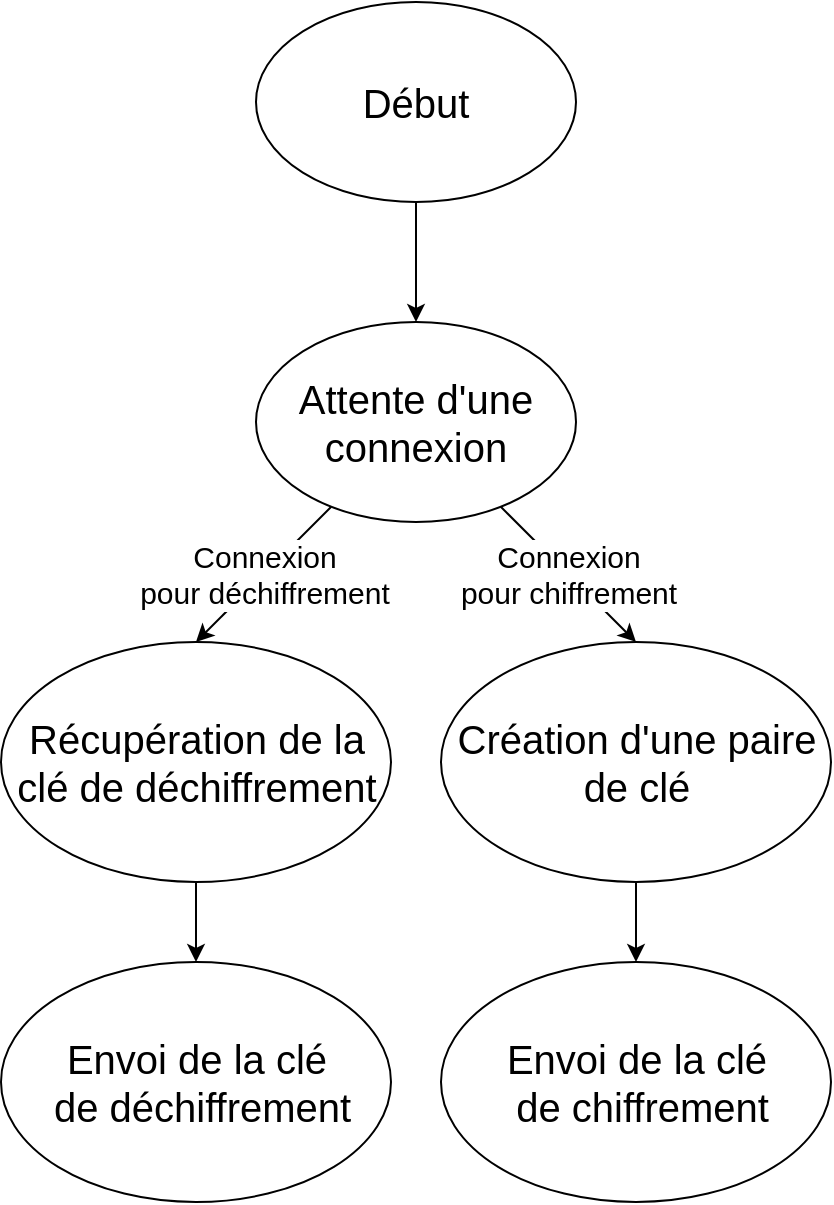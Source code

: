 <mxfile>
    <diagram id="EQvDlfnGMIsJ1YC3ExFf" name="Page-1">
        <mxGraphModel dx="482" dy="762" grid="1" gridSize="10" guides="1" tooltips="1" connect="1" arrows="1" fold="1" page="1" pageScale="1" pageWidth="1169" pageHeight="827" math="0" shadow="0">
            <root>
                <mxCell id="0"/>
                <mxCell id="1" parent="0"/>
                <mxCell id="4" style="edgeStyle=none;html=1;entryX=0.5;entryY=0;entryDx=0;entryDy=0;" parent="1" source="2" target="3" edge="1">
                    <mxGeometry relative="1" as="geometry"/>
                </mxCell>
                <mxCell id="2" value="&lt;font style=&quot;font-size: 20px;&quot;&gt;Début&lt;/font&gt;" style="ellipse;whiteSpace=wrap;html=1;" parent="1" vertex="1">
                    <mxGeometry x="480" y="80" width="160" height="100" as="geometry"/>
                </mxCell>
                <mxCell id="14" value="&lt;font style=&quot;font-size: 15px;&quot;&gt;Connexion &lt;br&gt;pour chiffrement&lt;/font&gt;" style="edgeStyle=none;html=1;entryX=0.5;entryY=0;entryDx=0;entryDy=0;" parent="1" source="3" target="13" edge="1">
                    <mxGeometry relative="1" as="geometry"/>
                </mxCell>
                <mxCell id="15" value="&lt;font style=&quot;font-size: 15px;&quot;&gt;Connexion&lt;br&gt;pour déchiffrement&lt;/font&gt;" style="edgeStyle=none;html=1;entryX=0.5;entryY=0;entryDx=0;entryDy=0;" parent="1" source="3" target="5" edge="1">
                    <mxGeometry relative="1" as="geometry"/>
                </mxCell>
                <mxCell id="3" value="&lt;font style=&quot;font-size: 20px;&quot;&gt;Attente d'une&lt;br&gt;connexion&lt;br&gt;&lt;/font&gt;" style="ellipse;whiteSpace=wrap;html=1;" parent="1" vertex="1">
                    <mxGeometry x="480" y="240" width="160" height="100" as="geometry"/>
                </mxCell>
                <mxCell id="19" style="edgeStyle=none;html=1;entryX=0.5;entryY=0;entryDx=0;entryDy=0;fontSize=15;" parent="1" source="5" target="18" edge="1">
                    <mxGeometry relative="1" as="geometry"/>
                </mxCell>
                <mxCell id="5" value="&lt;font style=&quot;font-size: 20px;&quot;&gt;Récupération de la clé de déchiffrement&lt;/font&gt;" style="ellipse;whiteSpace=wrap;html=1;" parent="1" vertex="1">
                    <mxGeometry x="352.5" y="400" width="195" height="120" as="geometry"/>
                </mxCell>
                <mxCell id="17" style="edgeStyle=none;html=1;entryX=0.5;entryY=0;entryDx=0;entryDy=0;fontSize=15;" parent="1" source="13" target="16" edge="1">
                    <mxGeometry relative="1" as="geometry"/>
                </mxCell>
                <mxCell id="13" value="&lt;font style=&quot;font-size: 20px;&quot;&gt;Création d'une paire de clé&lt;/font&gt;" style="ellipse;whiteSpace=wrap;html=1;" parent="1" vertex="1">
                    <mxGeometry x="572.5" y="400" width="195" height="120" as="geometry"/>
                </mxCell>
                <mxCell id="16" value="&lt;font style=&quot;font-size: 20px;&quot;&gt;Envoi de la clé&lt;br&gt;&amp;nbsp;de chiffrement&lt;/font&gt;" style="ellipse;whiteSpace=wrap;html=1;" parent="1" vertex="1">
                    <mxGeometry x="572.5" y="560" width="195" height="120" as="geometry"/>
                </mxCell>
                <mxCell id="18" value="&lt;span style=&quot;font-size: 20px;&quot;&gt;Envoi de la clé&lt;/span&gt;&lt;br style=&quot;border-color: var(--border-color); font-size: 20px;&quot;&gt;&lt;span style=&quot;font-size: 20px;&quot;&gt;&amp;nbsp;de déchiffrement&lt;/span&gt;" style="ellipse;whiteSpace=wrap;html=1;" parent="1" vertex="1">
                    <mxGeometry x="352.5" y="560" width="195" height="120" as="geometry"/>
                </mxCell>
            </root>
        </mxGraphModel>
    </diagram>
</mxfile>
